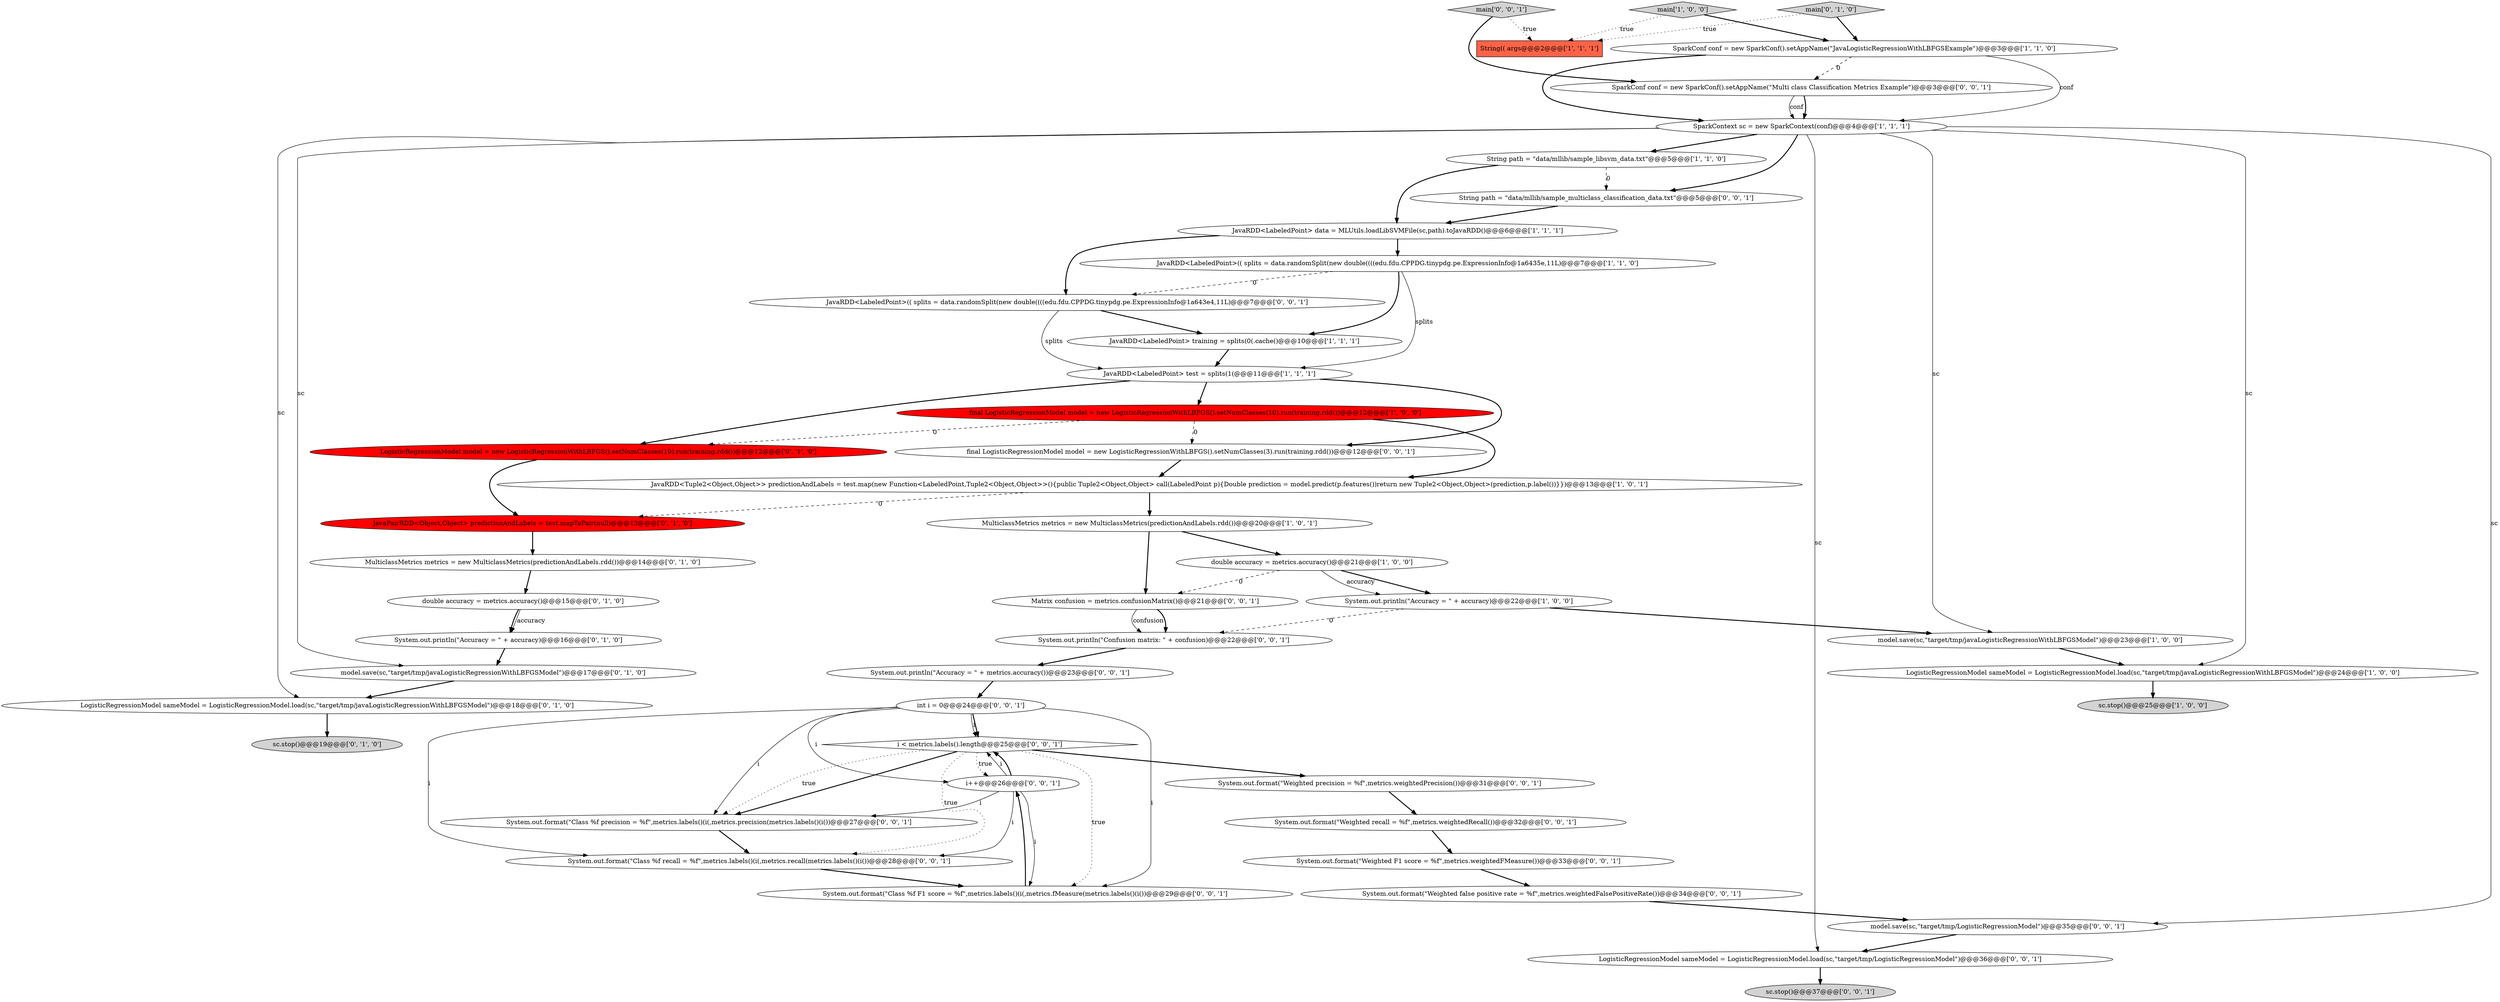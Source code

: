 digraph {
20 [style = filled, label = "model.save(sc,\"target/tmp/javaLogisticRegressionWithLBFGSModel\")@@@17@@@['0', '1', '0']", fillcolor = white, shape = ellipse image = "AAA0AAABBB2BBB"];
42 [style = filled, label = "int i = 0@@@24@@@['0', '0', '1']", fillcolor = white, shape = ellipse image = "AAA0AAABBB3BBB"];
33 [style = filled, label = "sc.stop()@@@37@@@['0', '0', '1']", fillcolor = lightgray, shape = ellipse image = "AAA0AAABBB3BBB"];
0 [style = filled, label = "sc.stop()@@@25@@@['1', '0', '0']", fillcolor = lightgray, shape = ellipse image = "AAA0AAABBB1BBB"];
36 [style = filled, label = "System.out.format(\"Weighted recall = %f\",metrics.weightedRecall())@@@32@@@['0', '0', '1']", fillcolor = white, shape = ellipse image = "AAA0AAABBB3BBB"];
18 [style = filled, label = "MulticlassMetrics metrics = new MulticlassMetrics(predictionAndLabels.rdd())@@@14@@@['0', '1', '0']", fillcolor = white, shape = ellipse image = "AAA0AAABBB2BBB"];
5 [style = filled, label = "SparkContext sc = new SparkContext(conf)@@@4@@@['1', '1', '1']", fillcolor = white, shape = ellipse image = "AAA0AAABBB1BBB"];
4 [style = filled, label = "SparkConf conf = new SparkConf().setAppName(\"JavaLogisticRegressionWithLBFGSExample\")@@@3@@@['1', '1', '0']", fillcolor = white, shape = ellipse image = "AAA0AAABBB1BBB"];
43 [style = filled, label = "System.out.format(\"Weighted precision = %f\",metrics.weightedPrecision())@@@31@@@['0', '0', '1']", fillcolor = white, shape = ellipse image = "AAA0AAABBB3BBB"];
32 [style = filled, label = "i < metrics.labels().length@@@25@@@['0', '0', '1']", fillcolor = white, shape = diamond image = "AAA0AAABBB3BBB"];
6 [style = filled, label = "JavaRDD<LabeledPoint>(( splits = data.randomSplit(new double((((edu.fdu.CPPDG.tinypdg.pe.ExpressionInfo@1a6435e,11L)@@@7@@@['1', '1', '0']", fillcolor = white, shape = ellipse image = "AAA0AAABBB1BBB"];
24 [style = filled, label = "sc.stop()@@@19@@@['0', '1', '0']", fillcolor = lightgray, shape = ellipse image = "AAA0AAABBB2BBB"];
19 [style = filled, label = "System.out.println(\"Accuracy = \" + accuracy)@@@16@@@['0', '1', '0']", fillcolor = white, shape = ellipse image = "AAA0AAABBB2BBB"];
37 [style = filled, label = "System.out.format(\"Weighted F1 score = %f\",metrics.weightedFMeasure())@@@33@@@['0', '0', '1']", fillcolor = white, shape = ellipse image = "AAA0AAABBB3BBB"];
15 [style = filled, label = "System.out.println(\"Accuracy = \" + accuracy)@@@22@@@['1', '0', '0']", fillcolor = white, shape = ellipse image = "AAA0AAABBB1BBB"];
38 [style = filled, label = "i++@@@26@@@['0', '0', '1']", fillcolor = white, shape = ellipse image = "AAA0AAABBB3BBB"];
40 [style = filled, label = "SparkConf conf = new SparkConf().setAppName(\"Multi class Classification Metrics Example\")@@@3@@@['0', '0', '1']", fillcolor = white, shape = ellipse image = "AAA0AAABBB3BBB"];
46 [style = filled, label = "System.out.println(\"Confusion matrix: \" + confusion)@@@22@@@['0', '0', '1']", fillcolor = white, shape = ellipse image = "AAA0AAABBB3BBB"];
41 [style = filled, label = "System.out.println(\"Accuracy = \" + metrics.accuracy())@@@23@@@['0', '0', '1']", fillcolor = white, shape = ellipse image = "AAA0AAABBB3BBB"];
17 [style = filled, label = "LogisticRegressionModel model = new LogisticRegressionWithLBFGS().setNumClasses(10).run(training.rdd())@@@12@@@['0', '1', '0']", fillcolor = red, shape = ellipse image = "AAA1AAABBB2BBB"];
13 [style = filled, label = "LogisticRegressionModel sameModel = LogisticRegressionModel.load(sc,\"target/tmp/javaLogisticRegressionWithLBFGSModel\")@@@24@@@['1', '0', '0']", fillcolor = white, shape = ellipse image = "AAA0AAABBB1BBB"];
8 [style = filled, label = "JavaRDD<Tuple2<Object,Object>> predictionAndLabels = test.map(new Function<LabeledPoint,Tuple2<Object,Object>>(){public Tuple2<Object,Object> call(LabeledPoint p){Double prediction = model.predict(p.features())return new Tuple2<Object,Object>(prediction,p.label())}})@@@13@@@['1', '0', '1']", fillcolor = white, shape = ellipse image = "AAA0AAABBB1BBB"];
45 [style = filled, label = "System.out.format(\"Class %f recall = %f\",metrics.labels()(i(,metrics.recall(metrics.labels()(i())@@@28@@@['0', '0', '1']", fillcolor = white, shape = ellipse image = "AAA0AAABBB3BBB"];
7 [style = filled, label = "double accuracy = metrics.accuracy()@@@21@@@['1', '0', '0']", fillcolor = white, shape = ellipse image = "AAA0AAABBB1BBB"];
22 [style = filled, label = "double accuracy = metrics.accuracy()@@@15@@@['0', '1', '0']", fillcolor = white, shape = ellipse image = "AAA0AAABBB2BBB"];
3 [style = filled, label = "MulticlassMetrics metrics = new MulticlassMetrics(predictionAndLabels.rdd())@@@20@@@['1', '0', '1']", fillcolor = white, shape = ellipse image = "AAA0AAABBB1BBB"];
26 [style = filled, label = "main['0', '0', '1']", fillcolor = lightgray, shape = diamond image = "AAA0AAABBB3BBB"];
35 [style = filled, label = "Matrix confusion = metrics.confusionMatrix()@@@21@@@['0', '0', '1']", fillcolor = white, shape = ellipse image = "AAA0AAABBB3BBB"];
11 [style = filled, label = "JavaRDD<LabeledPoint> test = splits(1(@@@11@@@['1', '1', '1']", fillcolor = white, shape = ellipse image = "AAA0AAABBB1BBB"];
27 [style = filled, label = "final LogisticRegressionModel model = new LogisticRegressionWithLBFGS().setNumClasses(3).run(training.rdd())@@@12@@@['0', '0', '1']", fillcolor = white, shape = ellipse image = "AAA0AAABBB3BBB"];
9 [style = filled, label = "model.save(sc,\"target/tmp/javaLogisticRegressionWithLBFGSModel\")@@@23@@@['1', '0', '0']", fillcolor = white, shape = ellipse image = "AAA0AAABBB1BBB"];
2 [style = filled, label = "String(( args@@@2@@@['1', '1', '1']", fillcolor = tomato, shape = box image = "AAA0AAABBB1BBB"];
21 [style = filled, label = "LogisticRegressionModel sameModel = LogisticRegressionModel.load(sc,\"target/tmp/javaLogisticRegressionWithLBFGSModel\")@@@18@@@['0', '1', '0']", fillcolor = white, shape = ellipse image = "AAA0AAABBB2BBB"];
30 [style = filled, label = "LogisticRegressionModel sameModel = LogisticRegressionModel.load(sc,\"target/tmp/LogisticRegressionModel\")@@@36@@@['0', '0', '1']", fillcolor = white, shape = ellipse image = "AAA0AAABBB3BBB"];
23 [style = filled, label = "JavaPairRDD<Object,Object> predictionAndLabels = test.mapToPair(null)@@@13@@@['0', '1', '0']", fillcolor = red, shape = ellipse image = "AAA1AAABBB2BBB"];
34 [style = filled, label = "JavaRDD<LabeledPoint>(( splits = data.randomSplit(new double((((edu.fdu.CPPDG.tinypdg.pe.ExpressionInfo@1a643e4,11L)@@@7@@@['0', '0', '1']", fillcolor = white, shape = ellipse image = "AAA0AAABBB3BBB"];
25 [style = filled, label = "main['0', '1', '0']", fillcolor = lightgray, shape = diamond image = "AAA0AAABBB2BBB"];
12 [style = filled, label = "JavaRDD<LabeledPoint> data = MLUtils.loadLibSVMFile(sc,path).toJavaRDD()@@@6@@@['1', '1', '1']", fillcolor = white, shape = ellipse image = "AAA0AAABBB1BBB"];
29 [style = filled, label = "System.out.format(\"Class %f F1 score = %f\",metrics.labels()(i(,metrics.fMeasure(metrics.labels()(i())@@@29@@@['0', '0', '1']", fillcolor = white, shape = ellipse image = "AAA0AAABBB3BBB"];
44 [style = filled, label = "System.out.format(\"Weighted false positive rate = %f\",metrics.weightedFalsePositiveRate())@@@34@@@['0', '0', '1']", fillcolor = white, shape = ellipse image = "AAA0AAABBB3BBB"];
10 [style = filled, label = "String path = \"data/mllib/sample_libsvm_data.txt\"@@@5@@@['1', '1', '0']", fillcolor = white, shape = ellipse image = "AAA0AAABBB1BBB"];
28 [style = filled, label = "model.save(sc,\"target/tmp/LogisticRegressionModel\")@@@35@@@['0', '0', '1']", fillcolor = white, shape = ellipse image = "AAA0AAABBB3BBB"];
14 [style = filled, label = "main['1', '0', '0']", fillcolor = lightgray, shape = diamond image = "AAA0AAABBB1BBB"];
1 [style = filled, label = "JavaRDD<LabeledPoint> training = splits(0(.cache()@@@10@@@['1', '1', '1']", fillcolor = white, shape = ellipse image = "AAA0AAABBB1BBB"];
31 [style = filled, label = "System.out.format(\"Class %f precision = %f\",metrics.labels()(i(,metrics.precision(metrics.labels()(i())@@@27@@@['0', '0', '1']", fillcolor = white, shape = ellipse image = "AAA0AAABBB3BBB"];
39 [style = filled, label = "String path = \"data/mllib/sample_multiclass_classification_data.txt\"@@@5@@@['0', '0', '1']", fillcolor = white, shape = ellipse image = "AAA0AAABBB3BBB"];
16 [style = filled, label = "final LogisticRegressionModel model = new LogisticRegressionWithLBFGS().setNumClasses(10).run(training.rdd())@@@12@@@['1', '0', '0']", fillcolor = red, shape = ellipse image = "AAA1AAABBB1BBB"];
5->20 [style = solid, label="sc"];
16->27 [style = dashed, label="0"];
42->29 [style = solid, label="i"];
42->45 [style = solid, label="i"];
32->45 [style = dotted, label="true"];
26->40 [style = bold, label=""];
21->24 [style = bold, label=""];
6->34 [style = dashed, label="0"];
34->11 [style = solid, label="splits"];
3->35 [style = bold, label=""];
42->31 [style = solid, label="i"];
18->22 [style = bold, label=""];
10->12 [style = bold, label=""];
7->35 [style = dashed, label="0"];
11->27 [style = bold, label=""];
11->16 [style = bold, label=""];
5->10 [style = bold, label=""];
14->2 [style = dotted, label="true"];
28->30 [style = bold, label=""];
5->39 [style = bold, label=""];
26->2 [style = dotted, label="true"];
19->20 [style = bold, label=""];
38->32 [style = solid, label="i"];
45->29 [style = bold, label=""];
46->41 [style = bold, label=""];
1->11 [style = bold, label=""];
38->32 [style = bold, label=""];
40->5 [style = bold, label=""];
3->7 [style = bold, label=""];
15->9 [style = bold, label=""];
39->12 [style = bold, label=""];
42->32 [style = bold, label=""];
11->17 [style = bold, label=""];
29->38 [style = bold, label=""];
36->37 [style = bold, label=""];
40->5 [style = solid, label="conf"];
27->8 [style = bold, label=""];
32->31 [style = bold, label=""];
32->31 [style = dotted, label="true"];
42->38 [style = solid, label="i"];
13->0 [style = bold, label=""];
14->4 [style = bold, label=""];
5->21 [style = solid, label="sc"];
30->33 [style = bold, label=""];
16->8 [style = bold, label=""];
22->19 [style = bold, label=""];
10->39 [style = dashed, label="0"];
4->5 [style = solid, label="conf"];
8->3 [style = bold, label=""];
43->36 [style = bold, label=""];
42->32 [style = solid, label="i"];
17->23 [style = bold, label=""];
6->1 [style = bold, label=""];
37->44 [style = bold, label=""];
32->38 [style = dotted, label="true"];
7->15 [style = bold, label=""];
32->29 [style = dotted, label="true"];
25->2 [style = dotted, label="true"];
4->5 [style = bold, label=""];
5->9 [style = solid, label="sc"];
23->18 [style = bold, label=""];
5->13 [style = solid, label="sc"];
38->31 [style = solid, label="i"];
34->1 [style = bold, label=""];
35->46 [style = solid, label="confusion"];
38->29 [style = solid, label="i"];
5->30 [style = solid, label="sc"];
25->4 [style = bold, label=""];
12->34 [style = bold, label=""];
32->43 [style = bold, label=""];
12->6 [style = bold, label=""];
22->19 [style = solid, label="accuracy"];
6->11 [style = solid, label="splits"];
20->21 [style = bold, label=""];
7->15 [style = solid, label="accuracy"];
15->46 [style = dashed, label="0"];
44->28 [style = bold, label=""];
38->45 [style = solid, label="i"];
16->17 [style = dashed, label="0"];
5->28 [style = solid, label="sc"];
4->40 [style = dashed, label="0"];
31->45 [style = bold, label=""];
8->23 [style = dashed, label="0"];
9->13 [style = bold, label=""];
41->42 [style = bold, label=""];
35->46 [style = bold, label=""];
}
